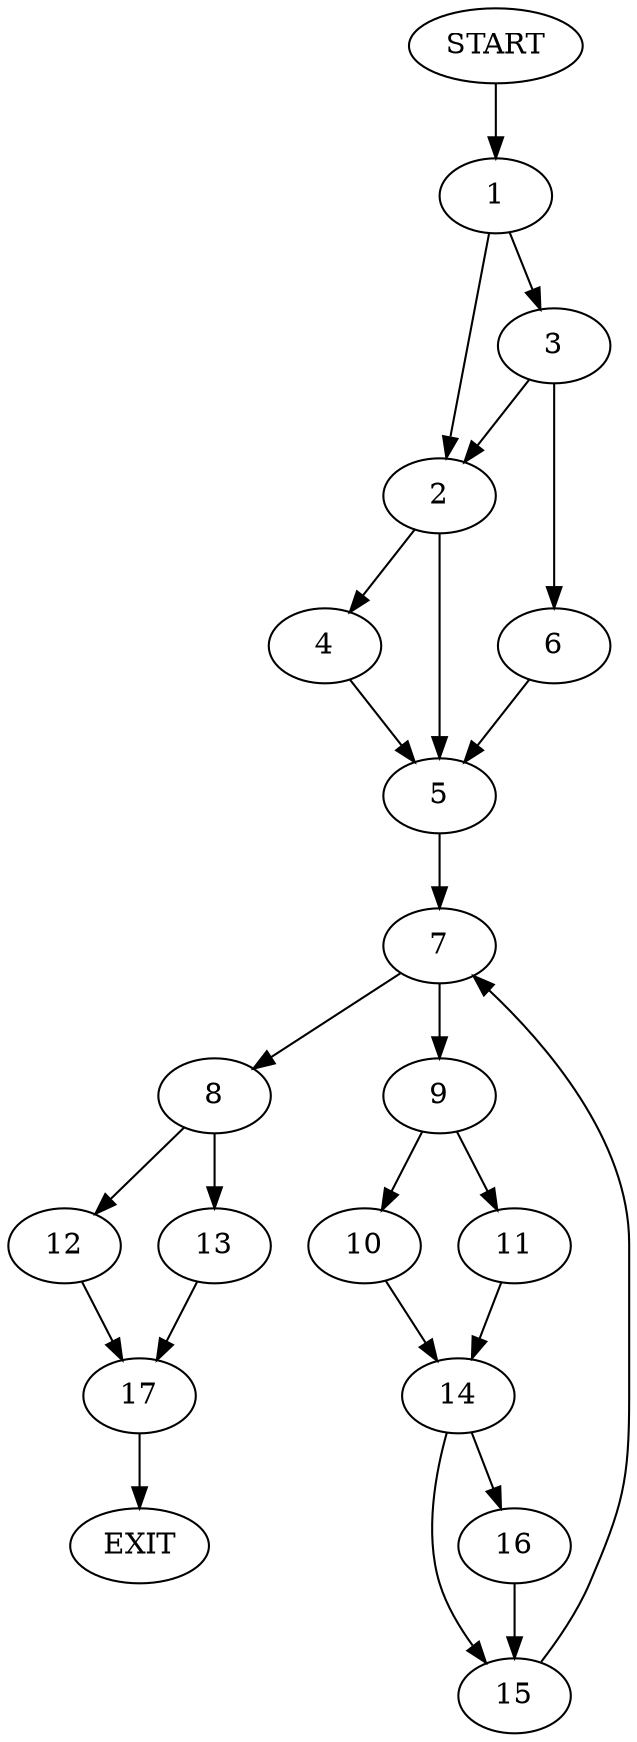 digraph {
0 [label="START"]
18 [label="EXIT"]
0 -> 1
1 -> 2
1 -> 3
2 -> 4
2 -> 5
3 -> 2
3 -> 6
6 -> 5
5 -> 7
4 -> 5
7 -> 8
7 -> 9
9 -> 10
9 -> 11
8 -> 12
8 -> 13
11 -> 14
10 -> 14
14 -> 15
14 -> 16
16 -> 15
15 -> 7
12 -> 17
13 -> 17
17 -> 18
}
